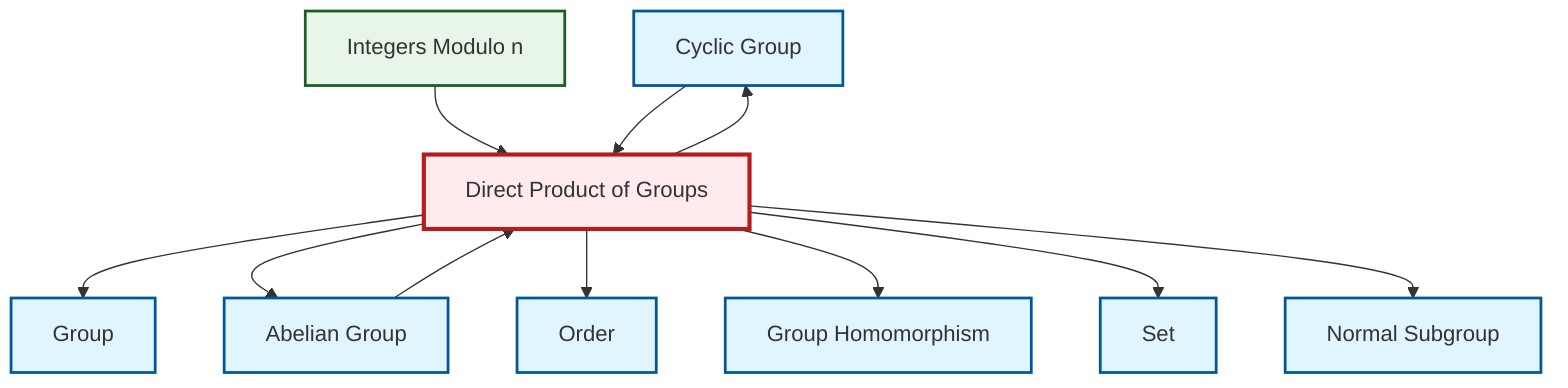 graph TD
    classDef definition fill:#e1f5fe,stroke:#01579b,stroke-width:2px
    classDef theorem fill:#f3e5f5,stroke:#4a148c,stroke-width:2px
    classDef axiom fill:#fff3e0,stroke:#e65100,stroke-width:2px
    classDef example fill:#e8f5e9,stroke:#1b5e20,stroke-width:2px
    classDef current fill:#ffebee,stroke:#b71c1c,stroke-width:3px
    def-normal-subgroup["Normal Subgroup"]:::definition
    def-cyclic-group["Cyclic Group"]:::definition
    def-order["Order"]:::definition
    def-set["Set"]:::definition
    def-direct-product["Direct Product of Groups"]:::definition
    def-group["Group"]:::definition
    def-homomorphism["Group Homomorphism"]:::definition
    def-abelian-group["Abelian Group"]:::definition
    ex-quotient-integers-mod-n["Integers Modulo n"]:::example
    def-direct-product --> def-group
    ex-quotient-integers-mod-n --> def-direct-product
    def-direct-product --> def-abelian-group
    def-abelian-group --> def-direct-product
    def-direct-product --> def-order
    def-direct-product --> def-homomorphism
    def-cyclic-group --> def-direct-product
    def-direct-product --> def-cyclic-group
    def-direct-product --> def-set
    def-direct-product --> def-normal-subgroup
    class def-direct-product current